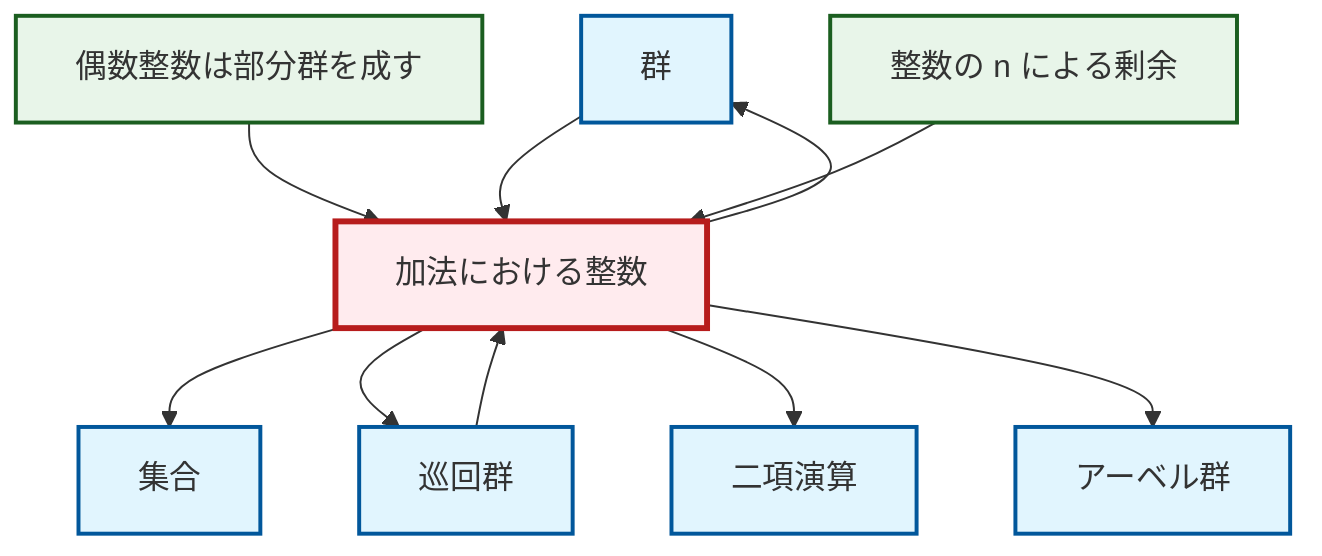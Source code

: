 graph TD
    classDef definition fill:#e1f5fe,stroke:#01579b,stroke-width:2px
    classDef theorem fill:#f3e5f5,stroke:#4a148c,stroke-width:2px
    classDef axiom fill:#fff3e0,stroke:#e65100,stroke-width:2px
    classDef example fill:#e8f5e9,stroke:#1b5e20,stroke-width:2px
    classDef current fill:#ffebee,stroke:#b71c1c,stroke-width:3px
    def-binary-operation["二項演算"]:::definition
    def-group["群"]:::definition
    def-cyclic-group["巡回群"]:::definition
    ex-even-integers-subgroup["偶数整数は部分群を成す"]:::example
    def-set["集合"]:::definition
    ex-integers-addition["加法における整数"]:::example
    ex-quotient-integers-mod-n["整数の n による剰余"]:::example
    def-abelian-group["アーベル群"]:::definition
    def-cyclic-group --> ex-integers-addition
    ex-integers-addition --> def-group
    ex-integers-addition --> def-set
    ex-even-integers-subgroup --> ex-integers-addition
    def-group --> ex-integers-addition
    ex-integers-addition --> def-cyclic-group
    ex-integers-addition --> def-binary-operation
    ex-integers-addition --> def-abelian-group
    ex-quotient-integers-mod-n --> ex-integers-addition
    class ex-integers-addition current